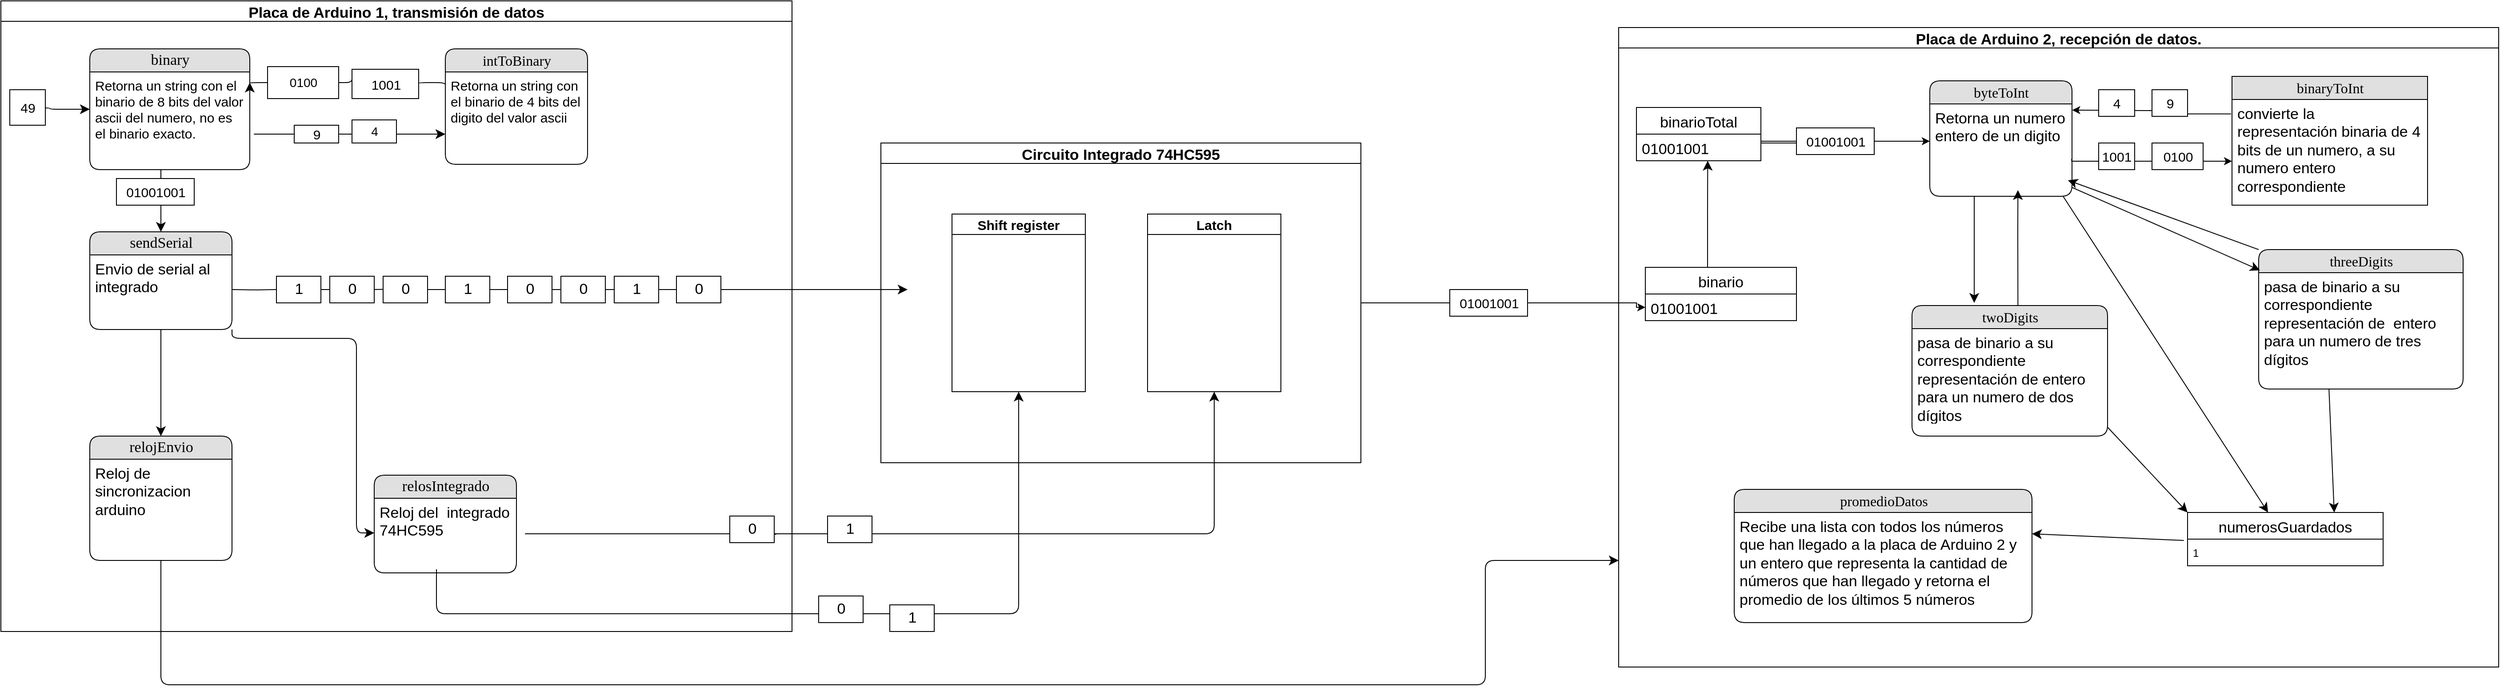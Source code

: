 <mxfile version="16.6.4" type="github">
  <diagram name="Page-1" id="5d7acffa-a066-3a61-03fe-96351882024d">
    <mxGraphModel dx="1730" dy="912" grid="1" gridSize="10" guides="1" tooltips="1" connect="1" arrows="1" fold="1" page="1" pageScale="1" pageWidth="1100" pageHeight="850" background="#ffffff" math="0" shadow="0">
      <root>
        <mxCell id="0" />
        <mxCell id="1" parent="0" />
        <mxCell id="jy8L1whVZySuqoUxEnnZ-46" value="" style="edgeStyle=orthogonalEdgeStyle;html=1;exitX=1;exitY=0.5;labelBackgroundColor=none;startFill=0;startSize=8;endFill=1;endSize=8;fontFamily=Verdana;fontSize=12;endArrow=none;startArrow=none;" parent="1" source="jy8L1whVZySuqoUxEnnZ-40" target="jy8L1whVZySuqoUxEnnZ-43" edge="1">
          <mxGeometry relative="1" as="geometry">
            <Array as="points" />
            <mxPoint x="290" y="345" as="sourcePoint" />
            <mxPoint x="810" y="345" as="targetPoint" />
          </mxGeometry>
        </mxCell>
        <mxCell id="21ea969265ad0168-6" value="&lt;font style=&quot;font-size: 17px&quot;&gt;binary&lt;/font&gt;" style="swimlane;html=1;fontStyle=0;childLayout=stackLayout;horizontal=1;startSize=26;fillColor=#e0e0e0;horizontalStack=0;resizeParent=1;resizeLast=0;collapsible=1;marginBottom=0;swimlaneFillColor=#ffffff;align=center;rounded=1;shadow=0;comic=0;labelBackgroundColor=none;strokeWidth=1;fontFamily=Verdana;fontSize=12" parent="1" vertex="1">
          <mxGeometry x="160" y="74" width="180" height="136" as="geometry" />
        </mxCell>
        <mxCell id="21ea969265ad0168-7" value="&lt;font style=&quot;font-size: 15px&quot;&gt;Retorna un string con el binario de 8 bits del valor ascii del numero, no es el binario exacto.&lt;/font&gt;" style="text;html=1;strokeColor=none;fillColor=none;spacingLeft=4;spacingRight=4;whiteSpace=wrap;overflow=hidden;rotatable=0;points=[[0,0.5],[1,0.5]];portConstraint=eastwest;" parent="21ea969265ad0168-6" vertex="1">
          <mxGeometry y="26" width="180" height="84" as="geometry" />
        </mxCell>
        <mxCell id="21ea969265ad0168-10" value="&lt;font size=&quot;3&quot;&gt;intToBinary&lt;/font&gt;" style="swimlane;html=1;fontStyle=0;childLayout=stackLayout;horizontal=1;startSize=26;fillColor=#e0e0e0;horizontalStack=0;resizeParent=1;resizeLast=0;collapsible=1;marginBottom=0;swimlaneFillColor=#ffffff;align=center;rounded=1;shadow=0;comic=0;labelBackgroundColor=none;strokeWidth=1;fontFamily=Verdana;fontSize=12" parent="1" vertex="1">
          <mxGeometry x="560" y="74" width="160" height="130" as="geometry" />
        </mxCell>
        <mxCell id="21ea969265ad0168-11" value="&lt;font style=&quot;font-size: 15px&quot;&gt;Retorna un string con el binario de 4 bits del digito del valor ascii&lt;/font&gt;" style="text;html=1;strokeColor=none;fillColor=none;spacingLeft=4;spacingRight=4;whiteSpace=wrap;overflow=hidden;rotatable=0;points=[[0,0.5],[1,0.5]];portConstraint=eastwest;" parent="21ea969265ad0168-10" vertex="1">
          <mxGeometry y="26" width="160" height="84" as="geometry" />
        </mxCell>
        <mxCell id="21ea969265ad0168-34" value="" style="edgeStyle=orthogonalEdgeStyle;html=1;labelBackgroundColor=none;startFill=0;startSize=8;endFill=1;endSize=8;fontFamily=Verdana;fontSize=12;exitX=0.5;exitY=1;exitDx=0;exitDy=0;" parent="1" source="21ea969265ad0168-18" edge="1">
          <mxGeometry x="-0.134" y="32" relative="1" as="geometry">
            <mxPoint as="offset" />
            <mxPoint x="447.429" y="490" as="sourcePoint" />
            <mxPoint x="1880" y="650" as="targetPoint" />
            <Array as="points">
              <mxPoint x="240" y="790" />
              <mxPoint x="1730" y="790" />
              <mxPoint x="1730" y="650" />
            </Array>
          </mxGeometry>
        </mxCell>
        <mxCell id="21ea969265ad0168-36" style="edgeStyle=orthogonalEdgeStyle;html=1;labelBackgroundColor=none;startFill=0;startSize=8;endFill=1;endSize=8;fontFamily=Verdana;fontSize=12;" parent="1" source="21ea969265ad0168-6" target="21ea969265ad0168-14" edge="1">
          <mxGeometry relative="1" as="geometry">
            <Array as="points">
              <mxPoint x="240" y="230" />
              <mxPoint x="240" y="230" />
            </Array>
          </mxGeometry>
        </mxCell>
        <mxCell id="21ea969265ad0168-39" style="edgeStyle=orthogonalEdgeStyle;html=1;labelBackgroundColor=none;startFill=0;startSize=8;endFill=1;endSize=8;fontFamily=Verdana;fontSize=12;startArrow=none;" parent="1" source="jy8L1whVZySuqoUxEnnZ-30" edge="1">
          <mxGeometry relative="1" as="geometry">
            <Array as="points">
              <mxPoint x="340" y="170" />
              <mxPoint x="560" y="170" />
            </Array>
            <mxPoint x="340" y="140" as="sourcePoint" />
            <mxPoint x="560" y="170" as="targetPoint" />
          </mxGeometry>
        </mxCell>
        <mxCell id="21ea969265ad0168-40" style="edgeStyle=orthogonalEdgeStyle;html=1;exitX=0;exitY=0.5;labelBackgroundColor=none;startFill=0;startSize=8;endFill=1;endSize=8;fontFamily=Verdana;fontSize=12;startArrow=none;" parent="1" source="jy8L1whVZySuqoUxEnnZ-23" edge="1">
          <mxGeometry relative="1" as="geometry">
            <mxPoint x="340" y="112" as="targetPoint" />
            <Array as="points">
              <mxPoint x="340" y="113" />
              <mxPoint x="340" y="113" />
            </Array>
          </mxGeometry>
        </mxCell>
        <mxCell id="21ea969265ad0168-42" style="edgeStyle=orthogonalEdgeStyle;html=1;exitX=1;exitY=0.5;labelBackgroundColor=none;startFill=0;startSize=8;endFill=1;endSize=8;fontFamily=Verdana;fontSize=12;startArrow=none;" parent="1" source="jy8L1whVZySuqoUxEnnZ-44" edge="1">
          <mxGeometry relative="1" as="geometry">
            <Array as="points" />
            <mxPoint x="290" y="345" as="sourcePoint" />
            <mxPoint x="1080" y="345" as="targetPoint" />
          </mxGeometry>
        </mxCell>
        <mxCell id="jy8L1whVZySuqoUxEnnZ-14" value="Placa de Arduino 1, transmisión de datos" style="swimlane;fontSize=17;" parent="1" vertex="1">
          <mxGeometry x="60" y="20" width="890" height="710" as="geometry" />
        </mxCell>
        <mxCell id="jy8L1whVZySuqoUxEnnZ-55" style="edgeStyle=orthogonalEdgeStyle;html=1;exitX=1;exitY=0.5;labelBackgroundColor=none;startFill=0;startSize=8;endFill=1;endSize=8;fontFamily=Verdana;fontSize=12;startArrow=none;" parent="jy8L1whVZySuqoUxEnnZ-14" source="jy8L1whVZySuqoUxEnnZ-37" edge="1">
          <mxGeometry relative="1" as="geometry">
            <Array as="points" />
            <mxPoint x="250" y="324.17" as="sourcePoint" />
            <mxPoint x="470.0" y="324.17" as="targetPoint" />
          </mxGeometry>
        </mxCell>
        <mxCell id="jy8L1whVZySuqoUxEnnZ-42" value="0" style="html=1;fontSize=17;" parent="jy8L1whVZySuqoUxEnnZ-14" vertex="1">
          <mxGeometry x="630" y="310" width="50" height="30" as="geometry" />
        </mxCell>
        <mxCell id="jy8L1whVZySuqoUxEnnZ-25" value="01001001" style="html=1;fontSize=15;" parent="jy8L1whVZySuqoUxEnnZ-14" vertex="1">
          <mxGeometry x="130" y="200" width="87.5" height="30" as="geometry" />
        </mxCell>
        <mxCell id="21ea969265ad0168-14" value="&lt;font style=&quot;font-size: 17px&quot;&gt;sendSerial&lt;/font&gt;" style="swimlane;html=1;fontStyle=0;childLayout=stackLayout;horizontal=1;startSize=26;fillColor=#e0e0e0;horizontalStack=0;resizeParent=1;resizeLast=0;collapsible=1;marginBottom=0;swimlaneFillColor=#ffffff;align=center;rounded=1;shadow=0;comic=0;labelBackgroundColor=none;strokeWidth=1;fontFamily=Verdana;fontSize=12" parent="jy8L1whVZySuqoUxEnnZ-14" vertex="1">
          <mxGeometry x="100" y="260" width="160" height="110" as="geometry" />
        </mxCell>
        <mxCell id="21ea969265ad0168-15" value="&lt;font style=&quot;font-size: 17px&quot;&gt;Envio de serial al integrado&lt;/font&gt;" style="text;html=1;strokeColor=none;fillColor=none;spacingLeft=4;spacingRight=4;whiteSpace=wrap;overflow=hidden;rotatable=0;points=[[0,0.5],[1,0.5]];portConstraint=eastwest;" parent="21ea969265ad0168-14" vertex="1">
          <mxGeometry y="26" width="160" height="54" as="geometry" />
        </mxCell>
        <mxCell id="jy8L1whVZySuqoUxEnnZ-27" style="edgeStyle=orthogonalEdgeStyle;html=1;labelBackgroundColor=none;startFill=0;startSize=8;endFill=1;endSize=8;fontFamily=Verdana;fontSize=12;entryX=0;entryY=0.5;entryDx=0;entryDy=0;" parent="jy8L1whVZySuqoUxEnnZ-14" target="21ea969265ad0168-7" edge="1">
          <mxGeometry relative="1" as="geometry">
            <mxPoint x="10" y="120" as="sourcePoint" />
            <mxPoint x="70" y="120" as="targetPoint" />
          </mxGeometry>
        </mxCell>
        <mxCell id="jy8L1whVZySuqoUxEnnZ-28" value="49" style="html=1;fontSize=15;" parent="jy8L1whVZySuqoUxEnnZ-14" vertex="1">
          <mxGeometry x="10" y="100" width="40" height="40" as="geometry" />
        </mxCell>
        <mxCell id="jy8L1whVZySuqoUxEnnZ-23" value="0100" style="html=1;fontSize=14;" parent="jy8L1whVZySuqoUxEnnZ-14" vertex="1">
          <mxGeometry x="300" y="74" width="80" height="36" as="geometry" />
        </mxCell>
        <mxCell id="jy8L1whVZySuqoUxEnnZ-41" value="0" style="html=1;fontSize=17;" parent="jy8L1whVZySuqoUxEnnZ-14" vertex="1">
          <mxGeometry x="570" y="310" width="50" height="30" as="geometry" />
        </mxCell>
        <mxCell id="jy8L1whVZySuqoUxEnnZ-38" value="0" style="html=1;fontSize=17;" parent="jy8L1whVZySuqoUxEnnZ-14" vertex="1">
          <mxGeometry x="370" y="310" width="50" height="30" as="geometry" />
        </mxCell>
        <mxCell id="jy8L1whVZySuqoUxEnnZ-44" value="0" style="html=1;fontSize=17;" parent="jy8L1whVZySuqoUxEnnZ-14" vertex="1">
          <mxGeometry x="760" y="310" width="50" height="30" as="geometry" />
        </mxCell>
        <mxCell id="jy8L1whVZySuqoUxEnnZ-40" value="1" style="html=1;fontSize=17;" parent="jy8L1whVZySuqoUxEnnZ-14" vertex="1">
          <mxGeometry x="500" y="310" width="50" height="30" as="geometry" />
        </mxCell>
        <mxCell id="jy8L1whVZySuqoUxEnnZ-37" value="1" style="html=1;fontSize=17;" parent="jy8L1whVZySuqoUxEnnZ-14" vertex="1">
          <mxGeometry x="310" y="310" width="50" height="30" as="geometry" />
        </mxCell>
        <mxCell id="jy8L1whVZySuqoUxEnnZ-63" value="" style="edgeStyle=orthogonalEdgeStyle;html=1;labelBackgroundColor=none;startFill=0;startSize=8;endFill=1;endSize=8;fontFamily=Verdana;fontSize=12;startArrow=none;endArrow=none;" parent="jy8L1whVZySuqoUxEnnZ-14" target="jy8L1whVZySuqoUxEnnZ-37" edge="1">
          <mxGeometry relative="1" as="geometry">
            <Array as="points" />
            <mxPoint x="260" y="325" as="sourcePoint" />
            <mxPoint x="530.0" y="344.17" as="targetPoint" />
          </mxGeometry>
        </mxCell>
        <mxCell id="21ea969265ad0168-18" value="&lt;font style=&quot;font-size: 17px&quot;&gt;relojEnvio&lt;/font&gt;" style="swimlane;html=1;fontStyle=0;childLayout=stackLayout;horizontal=1;startSize=26;fillColor=#e0e0e0;horizontalStack=0;resizeParent=1;resizeLast=0;collapsible=1;marginBottom=0;swimlaneFillColor=#ffffff;align=center;rounded=1;shadow=0;comic=0;labelBackgroundColor=none;strokeWidth=1;fontFamily=Verdana;fontSize=12" parent="jy8L1whVZySuqoUxEnnZ-14" vertex="1">
          <mxGeometry x="100" y="490" width="160" height="140" as="geometry" />
        </mxCell>
        <mxCell id="21ea969265ad0168-19" value="&lt;font style=&quot;font-size: 17px&quot;&gt;Reloj de sincronizacion arduino&lt;/font&gt;" style="text;html=1;strokeColor=none;fillColor=none;spacingLeft=4;spacingRight=4;whiteSpace=wrap;overflow=hidden;rotatable=0;points=[[0,0.5],[1,0.5]];portConstraint=eastwest;" parent="21ea969265ad0168-18" vertex="1">
          <mxGeometry y="26" width="160" height="84" as="geometry" />
        </mxCell>
        <mxCell id="jy8L1whVZySuqoUxEnnZ-71" style="edgeStyle=none;html=1;labelBackgroundColor=none;startFill=0;startSize=8;endFill=1;endSize=8;fontFamily=Verdana;fontSize=12;exitX=0.5;exitY=1;exitDx=0;exitDy=0;entryX=0.5;entryY=0;entryDx=0;entryDy=0;" parent="jy8L1whVZySuqoUxEnnZ-14" source="21ea969265ad0168-14" target="21ea969265ad0168-18" edge="1">
          <mxGeometry relative="1" as="geometry">
            <mxPoint x="200" y="370" as="sourcePoint" />
            <mxPoint x="300" y="420" as="targetPoint" />
            <Array as="points" />
          </mxGeometry>
        </mxCell>
        <mxCell id="21ea969265ad0168-27" value="Row 1" style="text;html=1;strokeColor=none;fillColor=none;spacingLeft=4;spacingRight=4;whiteSpace=wrap;overflow=hidden;rotatable=0;points=[[0,0.5],[1,0.5]];portConstraint=eastwest;" parent="jy8L1whVZySuqoUxEnnZ-14" vertex="1">
          <mxGeometry x="500" y="576" width="160" height="26" as="geometry" />
        </mxCell>
        <mxCell id="21ea969265ad0168-26" value="&lt;font style=&quot;font-size: 17px&quot;&gt;relosIntegrado&lt;/font&gt;" style="swimlane;html=1;fontStyle=0;childLayout=stackLayout;horizontal=1;startSize=26;fillColor=#e0e0e0;horizontalStack=0;resizeParent=1;resizeLast=0;collapsible=1;marginBottom=0;swimlaneFillColor=#ffffff;align=center;rounded=1;shadow=0;comic=0;labelBackgroundColor=none;strokeWidth=1;fontFamily=Verdana;fontSize=12" parent="jy8L1whVZySuqoUxEnnZ-14" vertex="1">
          <mxGeometry x="420" y="534" width="160" height="110" as="geometry" />
        </mxCell>
        <mxCell id="21ea969265ad0168-28" value="&lt;font style=&quot;font-size: 17px&quot;&gt;Reloj del&amp;nbsp; integrado 74HC595&lt;/font&gt;" style="text;html=1;strokeColor=none;fillColor=none;spacingLeft=4;spacingRight=4;whiteSpace=wrap;overflow=hidden;rotatable=0;points=[[0,0.5],[1,0.5]];portConstraint=eastwest;" parent="21ea969265ad0168-26" vertex="1">
          <mxGeometry y="26" width="160" height="54" as="geometry" />
        </mxCell>
        <mxCell id="jy8L1whVZySuqoUxEnnZ-96" style="edgeStyle=orthogonalEdgeStyle;html=1;labelBackgroundColor=none;startFill=0;startSize=8;endFill=1;endSize=8;fontFamily=Verdana;fontSize=12;exitX=1;exitY=1;exitDx=0;exitDy=0;entryX=0;entryY=0.5;entryDx=0;entryDy=0;" parent="jy8L1whVZySuqoUxEnnZ-14" source="21ea969265ad0168-14" edge="1">
          <mxGeometry relative="1" as="geometry">
            <mxPoint x="420" y="599" as="targetPoint" />
            <Array as="points">
              <mxPoint x="260" y="380" />
              <mxPoint x="400" y="380" />
              <mxPoint x="400" y="599" />
            </Array>
            <mxPoint x="270" y="380" as="sourcePoint" />
          </mxGeometry>
        </mxCell>
        <mxCell id="jy8L1whVZySuqoUxEnnZ-65" value="" style="edgeStyle=orthogonalEdgeStyle;rounded=0;orthogonalLoop=1;jettySize=auto;html=1;fontSize=15;entryX=0;entryY=0.5;entryDx=0;entryDy=0;" parent="1" source="jy8L1whVZySuqoUxEnnZ-15" target="jy8L1whVZySuqoUxEnnZ-113" edge="1">
          <mxGeometry relative="1" as="geometry">
            <mxPoint x="1880" y="360" as="targetPoint" />
            <Array as="points">
              <mxPoint x="1900" y="360" />
              <mxPoint x="1900" y="365" />
            </Array>
          </mxGeometry>
        </mxCell>
        <mxCell id="jy8L1whVZySuqoUxEnnZ-15" value="Circuito Integrado 74HC595" style="swimlane;fontSize=17;" parent="1" vertex="1">
          <mxGeometry x="1050" y="180" width="540" height="360" as="geometry" />
        </mxCell>
        <mxCell id="jy8L1whVZySuqoUxEnnZ-68" value="Shift register" style="swimlane;fontSize=15;" parent="jy8L1whVZySuqoUxEnnZ-15" vertex="1">
          <mxGeometry x="80" y="80" width="150" height="200" as="geometry" />
        </mxCell>
        <mxCell id="jy8L1whVZySuqoUxEnnZ-69" value="Latch" style="swimlane;fontSize=15;" parent="jy8L1whVZySuqoUxEnnZ-15" vertex="1">
          <mxGeometry x="300" y="80" width="150" height="200" as="geometry" />
        </mxCell>
        <mxCell id="jy8L1whVZySuqoUxEnnZ-21" value="4" style="html=1;fontSize=14;" parent="1" vertex="1">
          <mxGeometry x="455" y="154" width="50" height="26" as="geometry" />
        </mxCell>
        <mxCell id="jy8L1whVZySuqoUxEnnZ-24" value="" style="edgeStyle=orthogonalEdgeStyle;html=1;exitX=0;exitY=0.202;entryX=1;entryY=0.5;labelBackgroundColor=none;startFill=0;startSize=8;endFill=1;endSize=8;fontFamily=Verdana;fontSize=12;endArrow=none;exitDx=0;exitDy=0;exitPerimeter=0;startArrow=none;" parent="1" source="jy8L1whVZySuqoUxEnnZ-32" target="jy8L1whVZySuqoUxEnnZ-23" edge="1">
          <mxGeometry relative="1" as="geometry">
            <mxPoint x="560" y="113" as="sourcePoint" />
            <mxPoint x="340" y="113" as="targetPoint" />
            <Array as="points">
              <mxPoint x="455" y="112" />
            </Array>
          </mxGeometry>
        </mxCell>
        <mxCell id="jy8L1whVZySuqoUxEnnZ-32" value="1001" style="html=1;fontSize=15;" parent="1" vertex="1">
          <mxGeometry x="455" y="97" width="75" height="33" as="geometry" />
        </mxCell>
        <mxCell id="jy8L1whVZySuqoUxEnnZ-34" value="" style="edgeStyle=orthogonalEdgeStyle;html=1;exitX=0;exitY=0.202;entryX=1;entryY=0.5;labelBackgroundColor=none;startFill=0;startSize=8;endFill=1;endSize=8;fontFamily=Verdana;fontSize=12;endArrow=none;exitDx=0;exitDy=0;exitPerimeter=0;" parent="1" source="21ea969265ad0168-11" target="jy8L1whVZySuqoUxEnnZ-32" edge="1">
          <mxGeometry relative="1" as="geometry">
            <mxPoint x="560" y="116.968" as="sourcePoint" />
            <mxPoint x="440" y="112" as="targetPoint" />
            <Array as="points">
              <mxPoint x="560" y="112" />
            </Array>
          </mxGeometry>
        </mxCell>
        <mxCell id="jy8L1whVZySuqoUxEnnZ-30" value="9" style="html=1;fontSize=15;" parent="1" vertex="1">
          <mxGeometry x="390" y="160" width="50" height="20" as="geometry" />
        </mxCell>
        <mxCell id="jy8L1whVZySuqoUxEnnZ-45" value="" style="edgeStyle=orthogonalEdgeStyle;html=1;exitX=1;exitY=0.5;labelBackgroundColor=none;startFill=0;startSize=8;endFill=1;endSize=8;fontFamily=Verdana;fontSize=12;endArrow=none;startArrow=none;" parent="1" source="jy8L1whVZySuqoUxEnnZ-43" target="jy8L1whVZySuqoUxEnnZ-44" edge="1">
          <mxGeometry relative="1" as="geometry">
            <Array as="points" />
            <mxPoint x="290" y="345" as="sourcePoint" />
            <mxPoint x="1080.0" y="345" as="targetPoint" />
          </mxGeometry>
        </mxCell>
        <mxCell id="jy8L1whVZySuqoUxEnnZ-43" value="1" style="html=1;fontSize=17;" parent="1" vertex="1">
          <mxGeometry x="750" y="330" width="50" height="30" as="geometry" />
        </mxCell>
        <mxCell id="jy8L1whVZySuqoUxEnnZ-48" value="" style="edgeStyle=orthogonalEdgeStyle;html=1;exitX=1;exitY=0.5;labelBackgroundColor=none;startFill=0;startSize=8;endFill=1;endSize=8;fontFamily=Verdana;fontSize=12;endArrow=none;startArrow=none;" parent="1" source="jy8L1whVZySuqoUxEnnZ-39" target="jy8L1whVZySuqoUxEnnZ-40" edge="1">
          <mxGeometry relative="1" as="geometry">
            <Array as="points" />
            <mxPoint x="290" y="345" as="sourcePoint" />
            <mxPoint x="740" y="345" as="targetPoint" />
          </mxGeometry>
        </mxCell>
        <mxCell id="jy8L1whVZySuqoUxEnnZ-39" value="0" style="html=1;fontSize=17;" parent="1" vertex="1">
          <mxGeometry x="490" y="330" width="50" height="30" as="geometry" />
        </mxCell>
        <mxCell id="jy8L1whVZySuqoUxEnnZ-64" value="Placa de Arduino 2, recepción de datos." style="swimlane;fontSize=17;" parent="1" vertex="1">
          <mxGeometry x="1880" y="50" width="990" height="720" as="geometry" />
        </mxCell>
        <mxCell id="jy8L1whVZySuqoUxEnnZ-112" value="binario" style="swimlane;fontStyle=0;childLayout=stackLayout;horizontal=1;startSize=30;horizontalStack=0;resizeParent=1;resizeParentMax=0;resizeLast=0;collapsible=1;marginBottom=0;fontSize=17;" parent="jy8L1whVZySuqoUxEnnZ-64" vertex="1">
          <mxGeometry x="30" y="270" width="170" height="60" as="geometry" />
        </mxCell>
        <mxCell id="jy8L1whVZySuqoUxEnnZ-113" value="01001001" style="text;strokeColor=none;fillColor=none;align=left;verticalAlign=middle;spacingLeft=4;spacingRight=4;overflow=hidden;points=[[0,0.5],[1,0.5]];portConstraint=eastwest;rotatable=0;fontSize=17;" parent="jy8L1whVZySuqoUxEnnZ-112" vertex="1">
          <mxGeometry y="30" width="170" height="30" as="geometry" />
        </mxCell>
        <mxCell id="jy8L1whVZySuqoUxEnnZ-118" value="binarioTotal" style="swimlane;fontStyle=0;childLayout=stackLayout;horizontal=1;startSize=30;horizontalStack=0;resizeParent=1;resizeParentMax=0;resizeLast=0;collapsible=1;marginBottom=0;fontSize=17;" parent="jy8L1whVZySuqoUxEnnZ-64" vertex="1">
          <mxGeometry x="20" y="90" width="140" height="60" as="geometry" />
        </mxCell>
        <mxCell id="jy8L1whVZySuqoUxEnnZ-119" value="01001001" style="text;strokeColor=none;fillColor=none;align=left;verticalAlign=middle;spacingLeft=4;spacingRight=4;overflow=hidden;points=[[0,0.5],[1,0.5]];portConstraint=eastwest;rotatable=0;fontSize=17;" parent="jy8L1whVZySuqoUxEnnZ-118" vertex="1">
          <mxGeometry y="30" width="140" height="30" as="geometry" />
        </mxCell>
        <mxCell id="jy8L1whVZySuqoUxEnnZ-120" value="&lt;font size=&quot;3&quot;&gt;byteToInt&lt;/font&gt;" style="swimlane;html=1;fontStyle=0;childLayout=stackLayout;horizontal=1;startSize=26;fillColor=#e0e0e0;horizontalStack=0;resizeParent=1;resizeLast=0;collapsible=1;marginBottom=0;swimlaneFillColor=#ffffff;align=center;rounded=1;shadow=0;comic=0;labelBackgroundColor=none;strokeWidth=1;fontFamily=Verdana;fontSize=12" parent="jy8L1whVZySuqoUxEnnZ-64" vertex="1">
          <mxGeometry x="350" y="60" width="160" height="130" as="geometry" />
        </mxCell>
        <mxCell id="jy8L1whVZySuqoUxEnnZ-121" value="&lt;font style=&quot;font-size: 17px&quot;&gt;Retorna un numero entero de un digito&amp;nbsp;&lt;/font&gt;" style="text;html=1;strokeColor=none;fillColor=none;spacingLeft=4;spacingRight=4;whiteSpace=wrap;overflow=hidden;rotatable=0;points=[[0,0.5],[1,0.5]];portConstraint=eastwest;" parent="jy8L1whVZySuqoUxEnnZ-120" vertex="1">
          <mxGeometry y="26" width="160" height="84" as="geometry" />
        </mxCell>
        <mxCell id="jy8L1whVZySuqoUxEnnZ-128" value="&lt;font size=&quot;3&quot;&gt;twoDigits&lt;/font&gt;" style="swimlane;html=1;fontStyle=0;childLayout=stackLayout;horizontal=1;startSize=26;fillColor=#e0e0e0;horizontalStack=0;resizeParent=1;resizeLast=0;collapsible=1;marginBottom=0;swimlaneFillColor=#ffffff;align=center;rounded=1;shadow=0;comic=0;labelBackgroundColor=none;strokeWidth=1;fontFamily=Verdana;fontSize=12" parent="jy8L1whVZySuqoUxEnnZ-64" vertex="1">
          <mxGeometry x="330" y="313" width="220" height="147" as="geometry" />
        </mxCell>
        <mxCell id="jy8L1whVZySuqoUxEnnZ-129" value="&lt;div style=&quot;font-size: 17px&quot;&gt;&lt;span&gt;pasa de binario a su correspondiente representación&amp;nbsp;de&amp;nbsp;&lt;/span&gt;&lt;span&gt;entero para un numero de dos dígitos&amp;nbsp;&lt;/span&gt;&lt;/div&gt;" style="text;html=1;strokeColor=none;fillColor=none;spacingLeft=4;spacingRight=4;whiteSpace=wrap;overflow=hidden;rotatable=0;points=[[0,0.5],[1,0.5]];portConstraint=eastwest;" parent="jy8L1whVZySuqoUxEnnZ-128" vertex="1">
          <mxGeometry y="26" width="220" height="104" as="geometry" />
        </mxCell>
        <mxCell id="jy8L1whVZySuqoUxEnnZ-126" value="&lt;font size=&quot;3&quot;&gt;promedioDatos&lt;/font&gt;" style="swimlane;html=1;fontStyle=0;childLayout=stackLayout;horizontal=1;startSize=26;fillColor=#e0e0e0;horizontalStack=0;resizeParent=1;resizeLast=0;collapsible=1;marginBottom=0;swimlaneFillColor=#ffffff;align=center;rounded=1;shadow=0;comic=0;labelBackgroundColor=none;strokeWidth=1;fontFamily=Verdana;fontSize=12" parent="jy8L1whVZySuqoUxEnnZ-64" vertex="1">
          <mxGeometry x="130" y="520" width="335" height="150" as="geometry">
            <mxRectangle x="185" y="540" width="120" height="26" as="alternateBounds" />
          </mxGeometry>
        </mxCell>
        <mxCell id="jy8L1whVZySuqoUxEnnZ-127" value="&lt;span style=&quot;font-size: 17px&quot;&gt;Recibe una lista con todos los números que han llegado a la placa de Arduino 2 y un entero que representa la cantidad de números que han llegado y retorna el promedio de los últimos 5 números&amp;nbsp;&lt;/span&gt;" style="text;html=1;strokeColor=none;fillColor=none;spacingLeft=4;spacingRight=4;whiteSpace=wrap;overflow=hidden;rotatable=0;points=[[0,0.5],[1,0.5]];portConstraint=eastwest;" parent="jy8L1whVZySuqoUxEnnZ-126" vertex="1">
          <mxGeometry y="26" width="335" height="124" as="geometry" />
        </mxCell>
        <mxCell id="jy8L1whVZySuqoUxEnnZ-122" value="&lt;font size=&quot;3&quot;&gt;binaryToInt&lt;/font&gt;" style="swimlane;html=1;fontStyle=0;childLayout=stackLayout;horizontal=1;startSize=26;fillColor=#e0e0e0;horizontalStack=0;resizeParent=1;resizeLast=0;collapsible=1;marginBottom=0;swimlaneFillColor=#ffffff;align=center;rounded=1;shadow=0;comic=0;labelBackgroundColor=none;strokeWidth=1;fontFamily=Verdana;fontSize=12;arcSize=0;" parent="jy8L1whVZySuqoUxEnnZ-64" vertex="1">
          <mxGeometry x="690" y="55" width="220" height="145" as="geometry" />
        </mxCell>
        <mxCell id="jy8L1whVZySuqoUxEnnZ-123" value="&lt;div style=&quot;font-size: 17px&quot;&gt;&lt;span&gt;convierte la representación&amp;nbsp;binaria de 4 bits&amp;nbsp;&lt;/span&gt;&lt;span&gt;de un numero, a su numero entero correspondiente&lt;/span&gt;&lt;/div&gt;" style="text;html=1;strokeColor=none;fillColor=none;spacingLeft=4;spacingRight=4;whiteSpace=wrap;overflow=hidden;rotatable=0;points=[[0,0.5],[1,0.5]];portConstraint=eastwest;" parent="jy8L1whVZySuqoUxEnnZ-122" vertex="1">
          <mxGeometry y="26" width="220" height="114" as="geometry" />
        </mxCell>
        <mxCell id="jy8L1whVZySuqoUxEnnZ-133" value="" style="edgeStyle=orthogonalEdgeStyle;rounded=0;orthogonalLoop=1;jettySize=auto;html=1;fontSize=15;entryX=0;entryY=0.5;entryDx=0;entryDy=0;exitX=1;exitY=0.5;exitDx=0;exitDy=0;startArrow=none;" parent="jy8L1whVZySuqoUxEnnZ-64" source="jy8L1whVZySuqoUxEnnZ-134" target="jy8L1whVZySuqoUxEnnZ-121" edge="1">
          <mxGeometry relative="1" as="geometry">
            <mxPoint x="185" y="130" as="sourcePoint" />
            <mxPoint x="325" y="130" as="targetPoint" />
            <Array as="points">
              <mxPoint x="160" y="130" />
              <mxPoint x="265" y="130" />
              <mxPoint x="265" y="128" />
            </Array>
          </mxGeometry>
        </mxCell>
        <mxCell id="jy8L1whVZySuqoUxEnnZ-134" value="01001001" style="html=1;fontSize=15;" parent="jy8L1whVZySuqoUxEnnZ-64" vertex="1">
          <mxGeometry x="200" y="113" width="87.5" height="30" as="geometry" />
        </mxCell>
        <mxCell id="jy8L1whVZySuqoUxEnnZ-136" value="" style="edgeStyle=orthogonalEdgeStyle;rounded=0;orthogonalLoop=1;jettySize=auto;html=1;fontSize=15;exitX=0.998;exitY=0.734;exitDx=0;exitDy=0;exitPerimeter=0;" parent="jy8L1whVZySuqoUxEnnZ-64" source="jy8L1whVZySuqoUxEnnZ-121" edge="1">
          <mxGeometry relative="1" as="geometry">
            <mxPoint x="520" y="150" as="sourcePoint" />
            <mxPoint x="690" y="150.5" as="targetPoint" />
            <Array as="points">
              <mxPoint x="510" y="151" />
            </Array>
          </mxGeometry>
        </mxCell>
        <mxCell id="jy8L1whVZySuqoUxEnnZ-137" value="0100" style="html=1;fontSize=15;" parent="jy8L1whVZySuqoUxEnnZ-64" vertex="1">
          <mxGeometry x="600" y="130" width="57.5" height="30" as="geometry" />
        </mxCell>
        <mxCell id="jy8L1whVZySuqoUxEnnZ-139" value="1001" style="html=1;fontSize=15;" parent="jy8L1whVZySuqoUxEnnZ-64" vertex="1">
          <mxGeometry x="540" y="130" width="40.5" height="30" as="geometry" />
        </mxCell>
        <mxCell id="jy8L1whVZySuqoUxEnnZ-149" value="" style="edgeStyle=orthogonalEdgeStyle;rounded=0;orthogonalLoop=1;jettySize=auto;html=1;fontSize=15;exitX=-0.005;exitY=0.143;exitDx=0;exitDy=0;exitPerimeter=0;" parent="jy8L1whVZySuqoUxEnnZ-64" source="jy8L1whVZySuqoUxEnnZ-123" edge="1">
          <mxGeometry relative="1" as="geometry">
            <mxPoint x="610.26" y="89.996" as="sourcePoint" />
            <mxPoint x="510.25" y="93" as="targetPoint" />
            <Array as="points" />
          </mxGeometry>
        </mxCell>
        <mxCell id="jy8L1whVZySuqoUxEnnZ-150" value="4" style="html=1;fontSize=15;" parent="jy8L1whVZySuqoUxEnnZ-64" vertex="1">
          <mxGeometry x="540" y="70" width="40.5" height="30" as="geometry" />
        </mxCell>
        <mxCell id="jy8L1whVZySuqoUxEnnZ-155" value="9" style="html=1;fontSize=15;" parent="jy8L1whVZySuqoUxEnnZ-64" vertex="1">
          <mxGeometry x="600" y="70" width="40" height="30" as="geometry" />
        </mxCell>
        <mxCell id="jy8L1whVZySuqoUxEnnZ-158" style="edgeStyle=none;html=1;labelBackgroundColor=none;startFill=0;startSize=8;endFill=1;endSize=8;fontFamily=Verdana;fontSize=12;exitX=0.5;exitY=1;exitDx=0;exitDy=0;entryX=0.5;entryY=0;entryDx=0;entryDy=0;" parent="jy8L1whVZySuqoUxEnnZ-64" edge="1">
          <mxGeometry relative="1" as="geometry">
            <mxPoint x="400" y="190" as="sourcePoint" />
            <mxPoint x="400" y="310" as="targetPoint" />
            <Array as="points" />
          </mxGeometry>
        </mxCell>
        <mxCell id="jy8L1whVZySuqoUxEnnZ-159" style="edgeStyle=none;html=1;labelBackgroundColor=none;startFill=0;startSize=8;endFill=1;endSize=8;fontFamily=Verdana;fontSize=12;exitX=0.5;exitY=1;exitDx=0;exitDy=0;" parent="jy8L1whVZySuqoUxEnnZ-64" edge="1">
          <mxGeometry relative="1" as="geometry">
            <mxPoint x="449.17" y="313" as="sourcePoint" />
            <mxPoint x="449.17" y="183" as="targetPoint" />
            <Array as="points">
              <mxPoint x="449" y="230" />
            </Array>
          </mxGeometry>
        </mxCell>
        <mxCell id="jy8L1whVZySuqoUxEnnZ-164" value="&lt;font size=&quot;3&quot;&gt;threeDigits&lt;/font&gt;" style="swimlane;html=1;fontStyle=0;childLayout=stackLayout;horizontal=1;startSize=26;fillColor=#e0e0e0;horizontalStack=0;resizeParent=1;resizeLast=0;collapsible=1;marginBottom=0;swimlaneFillColor=#ffffff;align=center;rounded=1;shadow=0;comic=0;labelBackgroundColor=none;strokeWidth=1;fontFamily=Verdana;fontSize=12" parent="jy8L1whVZySuqoUxEnnZ-64" vertex="1">
          <mxGeometry x="720" y="250" width="230" height="157" as="geometry">
            <mxRectangle x="185" y="540" width="120" height="26" as="alternateBounds" />
          </mxGeometry>
        </mxCell>
        <mxCell id="jy8L1whVZySuqoUxEnnZ-165" value="&lt;div&gt;&lt;span style=&quot;font-size: 17px&quot;&gt;pasa de binario a su correspondiente representación&amp;nbsp;de&amp;nbsp;&amp;nbsp;&lt;/span&gt;&lt;span style=&quot;font-size: 17px&quot;&gt;entero para un numero de tres&amp;nbsp;&lt;/span&gt;&lt;/div&gt;&lt;span style=&quot;font-size: 17px&quot;&gt;dígitos&lt;/span&gt;&lt;div&gt;&lt;span style=&quot;font-size: 17px&quot;&gt;&amp;nbsp;&lt;/span&gt;&lt;/div&gt;" style="text;html=1;strokeColor=none;fillColor=none;spacingLeft=4;spacingRight=4;whiteSpace=wrap;overflow=hidden;rotatable=0;points=[[0,0.5],[1,0.5]];portConstraint=eastwest;" parent="jy8L1whVZySuqoUxEnnZ-164" vertex="1">
          <mxGeometry y="26" width="230" height="114" as="geometry" />
        </mxCell>
        <mxCell id="jy8L1whVZySuqoUxEnnZ-167" style="edgeStyle=none;html=1;labelBackgroundColor=none;startFill=0;startSize=8;endFill=1;endSize=8;fontFamily=Verdana;fontSize=12;exitX=0;exitY=0;exitDx=0;exitDy=0;entryX=0.971;entryY=1.023;entryDx=0;entryDy=0;entryPerimeter=0;" parent="jy8L1whVZySuqoUxEnnZ-64" source="jy8L1whVZySuqoUxEnnZ-164" target="jy8L1whVZySuqoUxEnnZ-121" edge="1">
          <mxGeometry relative="1" as="geometry">
            <mxPoint x="610.17" y="350" as="sourcePoint" />
            <mxPoint x="610.17" y="220" as="targetPoint" />
            <Array as="points" />
          </mxGeometry>
        </mxCell>
        <mxCell id="jy8L1whVZySuqoUxEnnZ-168" style="edgeStyle=none;html=1;labelBackgroundColor=none;startFill=0;startSize=8;endFill=1;endSize=8;fontFamily=Verdana;fontSize=12;entryX=0.006;entryY=-0.024;entryDx=0;entryDy=0;entryPerimeter=0;" parent="jy8L1whVZySuqoUxEnnZ-64" target="jy8L1whVZySuqoUxEnnZ-165" edge="1">
          <mxGeometry relative="1" as="geometry">
            <mxPoint x="510" y="180" as="sourcePoint" />
            <mxPoint x="593.33" y="375" as="targetPoint" />
            <Array as="points" />
          </mxGeometry>
        </mxCell>
        <mxCell id="z_rm1FjSi13uRzgt9k5a-1" value="numerosGuardados" style="swimlane;fontStyle=0;childLayout=stackLayout;horizontal=1;startSize=30;horizontalStack=0;resizeParent=1;resizeParentMax=0;resizeLast=0;collapsible=1;marginBottom=0;fontSize=17;" vertex="1" parent="jy8L1whVZySuqoUxEnnZ-64">
          <mxGeometry x="640" y="546" width="220" height="60" as="geometry" />
        </mxCell>
        <mxCell id="z_rm1FjSi13uRzgt9k5a-2" value="1" style="text;strokeColor=none;fillColor=none;align=left;verticalAlign=middle;spacingLeft=4;spacingRight=4;overflow=hidden;points=[[0,0.5],[1,0.5]];portConstraint=eastwest;rotatable=0;" vertex="1" parent="z_rm1FjSi13uRzgt9k5a-1">
          <mxGeometry y="30" width="220" height="30" as="geometry" />
        </mxCell>
        <mxCell id="z_rm1FjSi13uRzgt9k5a-5" style="edgeStyle=none;html=1;labelBackgroundColor=none;startFill=0;startSize=8;endFill=1;endSize=8;fontFamily=Verdana;fontSize=12;exitX=1.018;exitY=1.045;exitDx=0;exitDy=0;exitPerimeter=0;entryX=0;entryY=0;entryDx=0;entryDy=0;" edge="1" parent="jy8L1whVZySuqoUxEnnZ-64" target="z_rm1FjSi13uRzgt9k5a-1">
          <mxGeometry relative="1" as="geometry">
            <mxPoint x="550.0" y="450.0" as="sourcePoint" />
            <mxPoint x="719.15" y="806.55" as="targetPoint" />
            <Array as="points" />
          </mxGeometry>
        </mxCell>
        <mxCell id="z_rm1FjSi13uRzgt9k5a-7" style="edgeStyle=none;html=1;labelBackgroundColor=none;startFill=0;startSize=8;endFill=1;endSize=8;fontFamily=Verdana;fontSize=12;exitX=-0.019;exitY=0.052;exitDx=0;exitDy=0;entryX=1;entryY=1;entryDx=0;entryDy=0;exitPerimeter=0;" edge="1" parent="jy8L1whVZySuqoUxEnnZ-64" source="z_rm1FjSi13uRzgt9k5a-2">
          <mxGeometry relative="1" as="geometry">
            <mxPoint x="675" y="630" as="sourcePoint" />
            <mxPoint x="465" y="570" as="targetPoint" />
            <Array as="points" />
          </mxGeometry>
        </mxCell>
        <mxCell id="z_rm1FjSi13uRzgt9k5a-8" style="edgeStyle=none;html=1;labelBackgroundColor=none;startFill=0;startSize=8;endFill=1;endSize=8;fontFamily=Verdana;fontSize=12;exitX=0.5;exitY=1;exitDx=0;exitDy=0;entryX=0.75;entryY=0;entryDx=0;entryDy=0;" edge="1" parent="jy8L1whVZySuqoUxEnnZ-64" target="z_rm1FjSi13uRzgt9k5a-1">
          <mxGeometry relative="1" as="geometry">
            <mxPoint x="799.09" y="407" as="sourcePoint" />
            <mxPoint x="799.09" y="527" as="targetPoint" />
            <Array as="points" />
          </mxGeometry>
        </mxCell>
        <mxCell id="z_rm1FjSi13uRzgt9k5a-9" style="edgeStyle=none;html=1;labelBackgroundColor=none;startFill=0;startSize=8;endFill=1;endSize=8;fontFamily=Verdana;fontSize=12;" edge="1" parent="jy8L1whVZySuqoUxEnnZ-64">
          <mxGeometry relative="1" as="geometry">
            <mxPoint x="100" y="270" as="sourcePoint" />
            <mxPoint x="100.17" y="150" as="targetPoint" />
            <Array as="points">
              <mxPoint x="100" y="197" />
            </Array>
          </mxGeometry>
        </mxCell>
        <mxCell id="z_rm1FjSi13uRzgt9k5a-10" style="edgeStyle=none;html=1;labelBackgroundColor=none;startFill=0;startSize=8;endFill=1;endSize=8;fontFamily=Verdana;fontSize=12;exitX=0.5;exitY=1;exitDx=0;exitDy=0;" edge="1" parent="jy8L1whVZySuqoUxEnnZ-64" target="z_rm1FjSi13uRzgt9k5a-1">
          <mxGeometry relative="1" as="geometry">
            <mxPoint x="500.0" y="190" as="sourcePoint" />
            <mxPoint x="505.91" y="329" as="targetPoint" />
            <Array as="points" />
          </mxGeometry>
        </mxCell>
        <mxCell id="jy8L1whVZySuqoUxEnnZ-97" style="edgeStyle=orthogonalEdgeStyle;html=1;labelBackgroundColor=none;startFill=0;startSize=8;endFill=1;endSize=8;fontFamily=Verdana;fontSize=12;entryX=0.5;entryY=1;entryDx=0;entryDy=0;startArrow=none;" parent="1" target="jy8L1whVZySuqoUxEnnZ-68" edge="1">
          <mxGeometry relative="1" as="geometry">
            <mxPoint x="710" y="889" as="targetPoint" />
            <Array as="points">
              <mxPoint x="550" y="710" />
              <mxPoint x="1205" y="710" />
            </Array>
            <mxPoint x="550" y="660" as="sourcePoint" />
          </mxGeometry>
        </mxCell>
        <mxCell id="jy8L1whVZySuqoUxEnnZ-98" style="edgeStyle=orthogonalEdgeStyle;html=1;labelBackgroundColor=none;startFill=0;startSize=8;endFill=1;endSize=8;fontFamily=Verdana;fontSize=12;exitX=1.033;exitY=0.708;exitDx=0;exitDy=0;entryX=0.5;entryY=1;entryDx=0;entryDy=0;exitPerimeter=0;startArrow=none;" parent="1" source="jy8L1whVZySuqoUxEnnZ-102" target="jy8L1whVZySuqoUxEnnZ-69" edge="1">
          <mxGeometry relative="1" as="geometry">
            <mxPoint x="820" y="839" as="targetPoint" />
            <Array as="points">
              <mxPoint x="645" y="620" />
              <mxPoint x="1455" y="620" />
            </Array>
            <mxPoint x="660" y="610" as="sourcePoint" />
          </mxGeometry>
        </mxCell>
        <mxCell id="jy8L1whVZySuqoUxEnnZ-99" value="1" style="html=1;fontSize=17;" parent="1" vertex="1">
          <mxGeometry x="990" y="600" width="50" height="30" as="geometry" />
        </mxCell>
        <mxCell id="jy8L1whVZySuqoUxEnnZ-102" value="0" style="html=1;fontSize=17;" parent="1" vertex="1">
          <mxGeometry x="880" y="600" width="50" height="30" as="geometry" />
        </mxCell>
        <mxCell id="jy8L1whVZySuqoUxEnnZ-106" value="0" style="html=1;fontSize=17;" parent="1" vertex="1">
          <mxGeometry x="980" y="690" width="50" height="30" as="geometry" />
        </mxCell>
        <mxCell id="jy8L1whVZySuqoUxEnnZ-110" value="1" style="html=1;fontSize=17;" parent="1" vertex="1">
          <mxGeometry x="1060" y="700" width="50" height="30" as="geometry" />
        </mxCell>
        <mxCell id="jy8L1whVZySuqoUxEnnZ-117" value="01001001" style="html=1;fontSize=15;" parent="1" vertex="1">
          <mxGeometry x="1690" y="345" width="87.5" height="30" as="geometry" />
        </mxCell>
      </root>
    </mxGraphModel>
  </diagram>
</mxfile>
